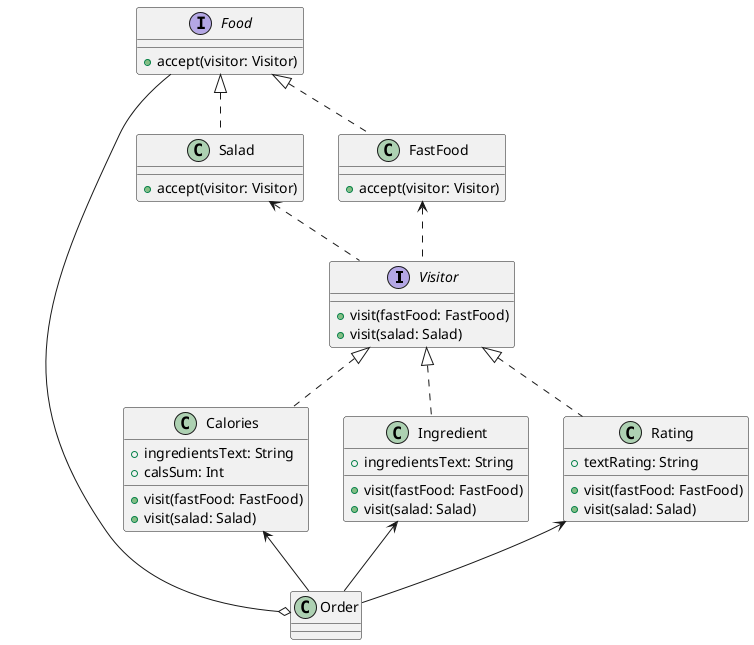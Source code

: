 @startuml
interface Visitor {
    +visit(fastFood: FastFood)
    +visit(salad: Salad)
}
class Calories {
    +ingredientsText: String
    +calsSum: Int
    +visit(fastFood: FastFood)
    +visit(salad: Salad)
}

class Ingredient {
    +ingredientsText: String
    +visit(fastFood: FastFood)
    +visit(salad: Salad)
}

class Rating {
    +textRating: String
    +visit(fastFood: FastFood)
    +visit(salad: Salad)
}

Visitor <|.. Calories
Visitor <|.. Ingredient
Visitor <|.. Rating

interface Food {
    +accept(visitor: Visitor)
}

class Salad{
    +accept(visitor: Visitor)
}

class FastFood{
    +accept(visitor: Visitor)
}

Food <|.. Salad
Food <|.. FastFood

FastFood <.. Visitor
Salad <.. Visitor

class Order {

}

Calories <-- Order
Rating <-- Order
Ingredient <-- Order

Food -o Order
@enduml